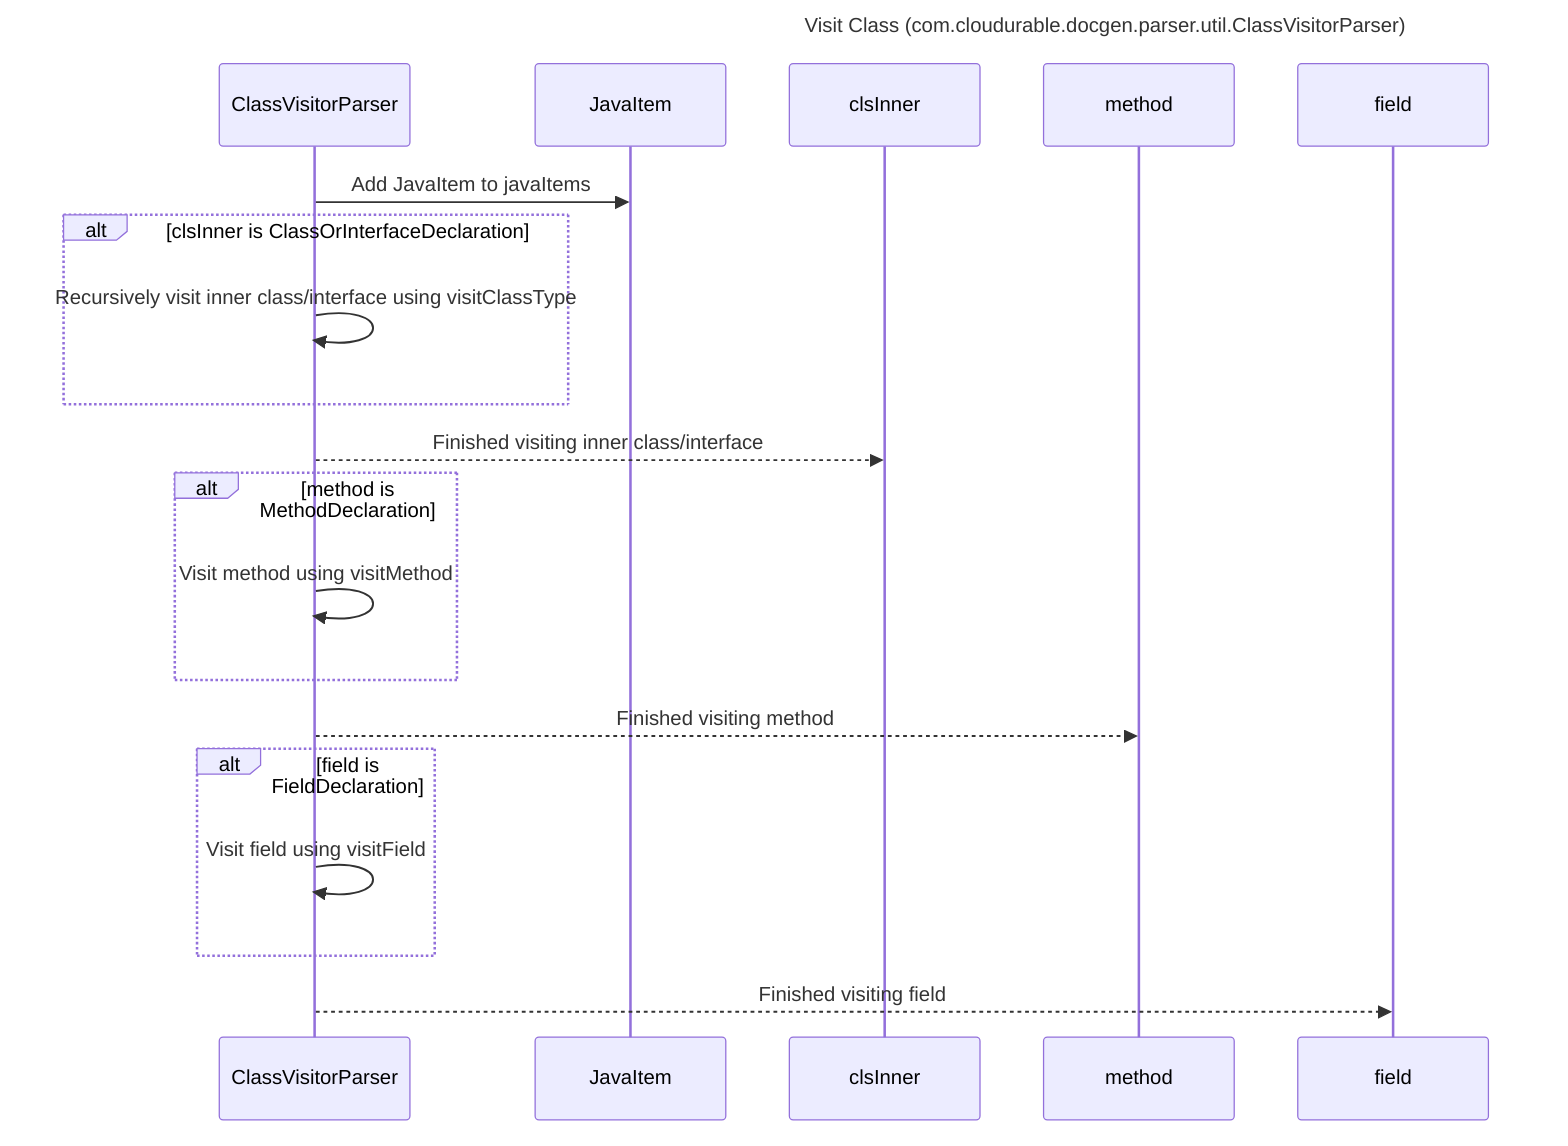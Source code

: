---
title: Visit Class (com.cloudurable.docgen.parser.util.ClassVisitorParser)
---

sequenceDiagram
    ClassVisitorParser ->> JavaItem: Add JavaItem to javaItems
    alt clsInner is ClassOrInterfaceDeclaration
        ClassVisitorParser ->> ClassVisitorParser: Recursively visit inner class/interface using visitClassType
    end
    ClassVisitorParser -->> clsInner: Finished visiting inner class/interface
    alt method is MethodDeclaration
        ClassVisitorParser ->> ClassVisitorParser: Visit method using visitMethod
    end
    ClassVisitorParser -->> method: Finished visiting method
    alt field is FieldDeclaration
        ClassVisitorParser ->> ClassVisitorParser: Visit field using visitField
    end
    ClassVisitorParser -->> field: Finished visiting field
